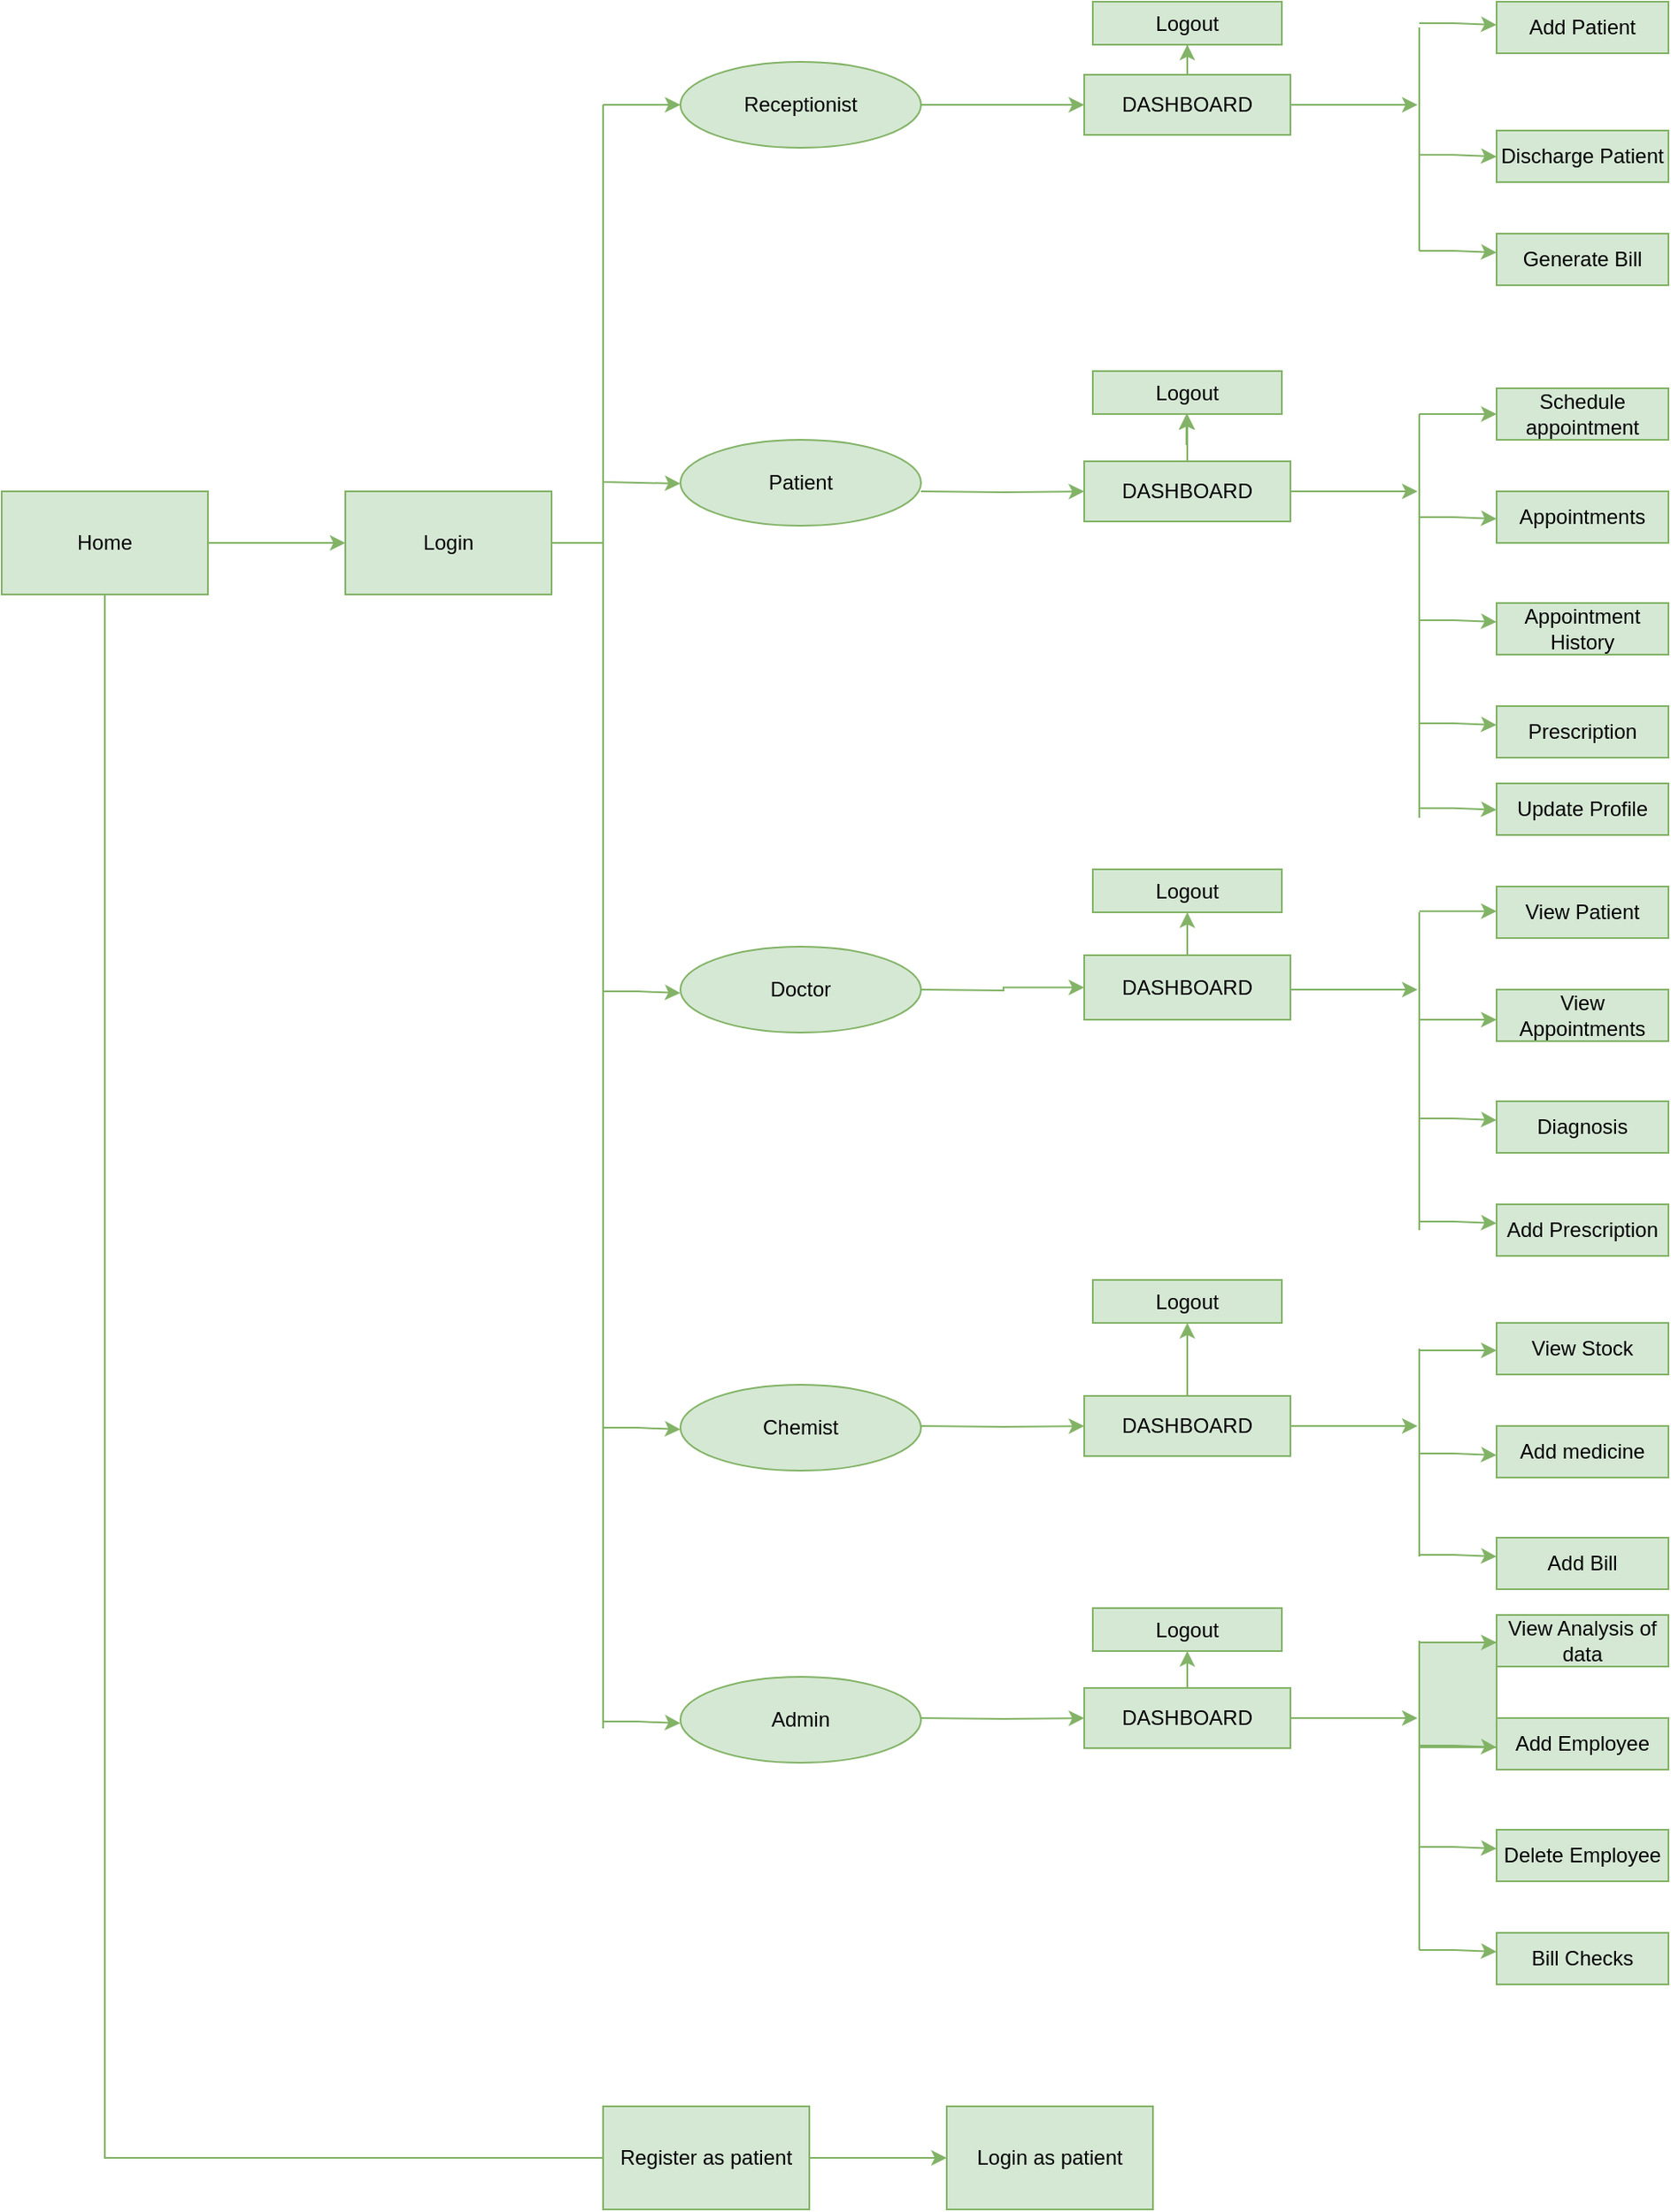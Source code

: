 <mxfile version="24.4.0" type="google">
  <diagram name="Page-1" id="e7e014a7-5840-1c2e-5031-d8a46d1fe8dd">
    <mxGraphModel grid="1" page="1" gridSize="10" guides="1" tooltips="1" connect="1" arrows="1" fold="1" pageScale="1" pageWidth="1169" pageHeight="827" background="none" math="0" shadow="0">
      <root>
        <mxCell id="0" />
        <mxCell id="1" parent="0" />
        <mxCell id="jizm4XTjvM2gELHfiiqP-43" value="" style="edgeStyle=orthogonalEdgeStyle;rounded=0;orthogonalLoop=1;jettySize=auto;html=1;fillColor=#d5e8d4;strokeColor=#82b366;" edge="1" parent="1" source="jizm4XTjvM2gELHfiiqP-41" target="jizm4XTjvM2gELHfiiqP-42">
          <mxGeometry relative="1" as="geometry" />
        </mxCell>
        <mxCell id="jizm4XTjvM2gELHfiiqP-41" value="Home" style="rounded=0;whiteSpace=wrap;html=1;fillColor=#d5e8d4;strokeColor=#82b366;" vertex="1" parent="1">
          <mxGeometry x="50" y="310" width="120" height="60" as="geometry" />
        </mxCell>
        <mxCell id="jizm4XTjvM2gELHfiiqP-42" value="Login" style="rounded=0;whiteSpace=wrap;html=1;fillColor=#d5e8d4;strokeColor=#82b366;" vertex="1" parent="1">
          <mxGeometry x="250" y="310" width="120" height="60" as="geometry" />
        </mxCell>
        <mxCell id="jizm4XTjvM2gELHfiiqP-53" value="Admin" style="ellipse;whiteSpace=wrap;html=1;fillColor=#d5e8d4;strokeColor=#82b366;" vertex="1" parent="1">
          <mxGeometry x="445" y="1000" width="140" height="50" as="geometry" />
        </mxCell>
        <mxCell id="jizm4XTjvM2gELHfiiqP-67" value="" style="edgeStyle=orthogonalEdgeStyle;rounded=0;orthogonalLoop=1;jettySize=auto;html=1;fillColor=#d5e8d4;strokeColor=#82b366;" edge="1" parent="1" source="jizm4XTjvM2gELHfiiqP-54" target="jizm4XTjvM2gELHfiiqP-66">
          <mxGeometry relative="1" as="geometry" />
        </mxCell>
        <mxCell id="jizm4XTjvM2gELHfiiqP-54" value="Receptionist" style="ellipse;whiteSpace=wrap;html=1;fillColor=#d5e8d4;strokeColor=#82b366;" vertex="1" parent="1">
          <mxGeometry x="445" y="60" width="140" height="50" as="geometry" />
        </mxCell>
        <mxCell id="jizm4XTjvM2gELHfiiqP-55" value="Chemist" style="ellipse;whiteSpace=wrap;html=1;fillColor=#d5e8d4;strokeColor=#82b366;" vertex="1" parent="1">
          <mxGeometry x="445" y="830" width="140" height="50" as="geometry" />
        </mxCell>
        <mxCell id="jizm4XTjvM2gELHfiiqP-59" value="" style="endArrow=none;html=1;rounded=0;entryX=1;entryY=0.5;entryDx=0;entryDy=0;fillColor=#d5e8d4;strokeColor=#82b366;" edge="1" parent="1" target="jizm4XTjvM2gELHfiiqP-42">
          <mxGeometry width="50" height="50" relative="1" as="geometry">
            <mxPoint x="400" y="340" as="sourcePoint" />
            <mxPoint x="560" y="330" as="targetPoint" />
          </mxGeometry>
        </mxCell>
        <mxCell id="jizm4XTjvM2gELHfiiqP-60" value="" style="endArrow=none;html=1;rounded=0;fillColor=#d5e8d4;strokeColor=#82b366;" edge="1" parent="1">
          <mxGeometry width="50" height="50" relative="1" as="geometry">
            <mxPoint x="400" y="1030" as="sourcePoint" />
            <mxPoint x="400" y="85" as="targetPoint" />
          </mxGeometry>
        </mxCell>
        <mxCell id="jizm4XTjvM2gELHfiiqP-61" value="" style="endArrow=classic;html=1;rounded=0;entryX=0;entryY=0.5;entryDx=0;entryDy=0;fillColor=#d5e8d4;strokeColor=#82b366;" edge="1" parent="1" target="jizm4XTjvM2gELHfiiqP-54">
          <mxGeometry width="50" height="50" relative="1" as="geometry">
            <mxPoint x="420" y="85" as="sourcePoint" />
            <mxPoint x="430" y="45" as="targetPoint" />
            <Array as="points">
              <mxPoint x="400" y="85" />
              <mxPoint x="420" y="85" />
            </Array>
          </mxGeometry>
        </mxCell>
        <mxCell id="jizm4XTjvM2gELHfiiqP-63" value="" style="endArrow=classic;html=1;rounded=0;entryX=0;entryY=0.5;entryDx=0;entryDy=0;fillColor=#d5e8d4;strokeColor=#82b366;" edge="1" parent="1">
          <mxGeometry width="50" height="50" relative="1" as="geometry">
            <mxPoint x="400" y="300" as="sourcePoint" />
            <mxPoint x="445" y="305.5" as="targetPoint" />
            <Array as="points">
              <mxPoint x="400" y="304.5" />
            </Array>
          </mxGeometry>
        </mxCell>
        <mxCell id="jizm4XTjvM2gELHfiiqP-64" value="" style="endArrow=classic;html=1;rounded=0;entryX=0;entryY=0.5;entryDx=0;entryDy=0;fillColor=#d5e8d4;strokeColor=#82b366;" edge="1" parent="1">
          <mxGeometry width="50" height="50" relative="1" as="geometry">
            <mxPoint x="420" y="855" as="sourcePoint" />
            <mxPoint x="445" y="856" as="targetPoint" />
            <Array as="points">
              <mxPoint x="400" y="855" />
              <mxPoint x="420" y="855" />
            </Array>
          </mxGeometry>
        </mxCell>
        <mxCell id="jizm4XTjvM2gELHfiiqP-65" value="" style="endArrow=classic;html=1;rounded=0;entryX=0;entryY=0.5;entryDx=0;entryDy=0;fillColor=#d5e8d4;strokeColor=#82b366;" edge="1" parent="1">
          <mxGeometry width="50" height="50" relative="1" as="geometry">
            <mxPoint x="420" y="1026" as="sourcePoint" />
            <mxPoint x="445" y="1027" as="targetPoint" />
            <Array as="points">
              <mxPoint x="400" y="1026" />
              <mxPoint x="420" y="1026" />
            </Array>
          </mxGeometry>
        </mxCell>
        <mxCell id="jizm4XTjvM2gELHfiiqP-69" value="" style="edgeStyle=orthogonalEdgeStyle;rounded=0;orthogonalLoop=1;jettySize=auto;html=1;fillColor=#d5e8d4;strokeColor=#82b366;" edge="1" parent="1">
          <mxGeometry relative="1" as="geometry">
            <mxPoint x="799" y="85" as="sourcePoint" />
            <mxPoint x="874" y="85" as="targetPoint" />
          </mxGeometry>
        </mxCell>
        <mxCell id="nM4PtfVOf-88BjAkCMh2-2" value="" style="edgeStyle=orthogonalEdgeStyle;rounded=0;orthogonalLoop=1;jettySize=auto;html=1;fillColor=#d5e8d4;strokeColor=#82b366;" edge="1" parent="1" source="jizm4XTjvM2gELHfiiqP-66" target="nM4PtfVOf-88BjAkCMh2-1">
          <mxGeometry relative="1" as="geometry" />
        </mxCell>
        <mxCell id="jizm4XTjvM2gELHfiiqP-66" value="DASHBOARD" style="whiteSpace=wrap;html=1;fillColor=#d5e8d4;strokeColor=#82b366;" vertex="1" parent="1">
          <mxGeometry x="680" y="67.5" width="120" height="35" as="geometry" />
        </mxCell>
        <mxCell id="jizm4XTjvM2gELHfiiqP-90" value="" style="endArrow=none;html=1;rounded=0;fillColor=#d5e8d4;strokeColor=#82b366;" edge="1" parent="1">
          <mxGeometry width="50" height="50" relative="1" as="geometry">
            <mxPoint x="875" y="170" as="sourcePoint" />
            <mxPoint x="875" y="40" as="targetPoint" />
          </mxGeometry>
        </mxCell>
        <mxCell id="jizm4XTjvM2gELHfiiqP-92" value="" style="endArrow=classic;html=1;rounded=0;entryX=0;entryY=0.5;entryDx=0;entryDy=0;fillColor=#d5e8d4;strokeColor=#82b366;" edge="1" parent="1">
          <mxGeometry width="50" height="50" relative="1" as="geometry">
            <mxPoint x="895" y="37.5" as="sourcePoint" />
            <mxPoint x="920" y="38.5" as="targetPoint" />
            <Array as="points">
              <mxPoint x="875" y="37.5" />
              <mxPoint x="895" y="37.5" />
            </Array>
          </mxGeometry>
        </mxCell>
        <mxCell id="jizm4XTjvM2gELHfiiqP-93" value="" style="endArrow=classic;html=1;rounded=0;entryX=0;entryY=0.5;entryDx=0;entryDy=0;fillColor=#d5e8d4;strokeColor=#82b366;" edge="1" parent="1">
          <mxGeometry width="50" height="50" relative="1" as="geometry">
            <mxPoint x="895" y="170" as="sourcePoint" />
            <mxPoint x="920" y="171" as="targetPoint" />
            <Array as="points">
              <mxPoint x="875" y="170" />
              <mxPoint x="895" y="170" />
            </Array>
          </mxGeometry>
        </mxCell>
        <mxCell id="jizm4XTjvM2gELHfiiqP-94" value="" style="endArrow=classic;html=1;rounded=0;entryX=0;entryY=0.5;entryDx=0;entryDy=0;fillColor=#d5e8d4;strokeColor=#82b366;" edge="1" parent="1">
          <mxGeometry width="50" height="50" relative="1" as="geometry">
            <mxPoint x="895" y="114.17" as="sourcePoint" />
            <mxPoint x="920" y="115.17" as="targetPoint" />
            <Array as="points">
              <mxPoint x="875" y="114.17" />
              <mxPoint x="895" y="114.17" />
            </Array>
          </mxGeometry>
        </mxCell>
        <mxCell id="jizm4XTjvM2gELHfiiqP-97" value="Add Patient" style="rounded=0;whiteSpace=wrap;html=1;fillColor=#d5e8d4;strokeColor=#82b366;" vertex="1" parent="1">
          <mxGeometry x="920" y="25" width="100" height="30" as="geometry" />
        </mxCell>
        <mxCell id="jizm4XTjvM2gELHfiiqP-98" value="Discharge Patient" style="rounded=0;whiteSpace=wrap;html=1;fillColor=#d5e8d4;strokeColor=#82b366;" vertex="1" parent="1">
          <mxGeometry x="920" y="100" width="100" height="30" as="geometry" />
        </mxCell>
        <mxCell id="jizm4XTjvM2gELHfiiqP-99" value="Generate Bill" style="rounded=0;whiteSpace=wrap;html=1;fillColor=#d5e8d4;strokeColor=#82b366;" vertex="1" parent="1">
          <mxGeometry x="920" y="160" width="100" height="30" as="geometry" />
        </mxCell>
        <mxCell id="jizm4XTjvM2gELHfiiqP-56" value="Patient" style="ellipse;whiteSpace=wrap;html=1;fillColor=#d5e8d4;strokeColor=#82b366;" vertex="1" parent="1">
          <mxGeometry x="445" y="280" width="140" height="50" as="geometry" />
        </mxCell>
        <mxCell id="jizm4XTjvM2gELHfiiqP-135" value="Update Profile" style="rounded=0;whiteSpace=wrap;html=1;fillColor=#d5e8d4;strokeColor=#82b366;" vertex="1" parent="1">
          <mxGeometry x="920" y="480" width="100" height="30" as="geometry" />
        </mxCell>
        <mxCell id="jizm4XTjvM2gELHfiiqP-136" value="" style="endArrow=classic;html=1;rounded=0;entryX=0;entryY=0.5;entryDx=0;entryDy=0;fillColor=#d5e8d4;strokeColor=#82b366;" edge="1" parent="1">
          <mxGeometry width="50" height="50" relative="1" as="geometry">
            <mxPoint x="895" y="494.38" as="sourcePoint" />
            <mxPoint x="920" y="495.38" as="targetPoint" />
            <Array as="points">
              <mxPoint x="875" y="494.38" />
              <mxPoint x="895" y="494.38" />
            </Array>
          </mxGeometry>
        </mxCell>
        <mxCell id="SvFKyWeTZcATuPKZnBEp-23" value="" style="endArrow=none;html=1;rounded=0;fillColor=#d5e8d4;strokeColor=#82b366;" edge="1" parent="1">
          <mxGeometry width="50" height="50" relative="1" as="geometry">
            <mxPoint x="400" y="1280" as="sourcePoint" />
            <mxPoint x="110" y="370" as="targetPoint" />
            <Array as="points">
              <mxPoint x="110" y="1280" />
            </Array>
          </mxGeometry>
        </mxCell>
        <mxCell id="nM4PtfVOf-88BjAkCMh2-16" value="" style="edgeStyle=orthogonalEdgeStyle;rounded=0;orthogonalLoop=1;jettySize=auto;html=1;fillColor=#d5e8d4;strokeColor=#82b366;" edge="1" parent="1" source="SvFKyWeTZcATuPKZnBEp-24" target="nM4PtfVOf-88BjAkCMh2-15">
          <mxGeometry relative="1" as="geometry" />
        </mxCell>
        <mxCell id="SvFKyWeTZcATuPKZnBEp-24" value="Register as patient" style="rounded=0;whiteSpace=wrap;html=1;fillColor=#d5e8d4;strokeColor=#82b366;" vertex="1" parent="1">
          <mxGeometry x="400" y="1250" width="120" height="60" as="geometry" />
        </mxCell>
        <mxCell id="nM4PtfVOf-88BjAkCMh2-1" value="Logout" style="whiteSpace=wrap;html=1;fillColor=#d5e8d4;strokeColor=#82b366;" vertex="1" parent="1">
          <mxGeometry x="685" y="25" width="110" height="25" as="geometry" />
        </mxCell>
        <mxCell id="nM4PtfVOf-88BjAkCMh2-3" value="Logout" style="whiteSpace=wrap;html=1;fillColor=#d5e8d4;strokeColor=#82b366;" vertex="1" parent="1">
          <mxGeometry x="685" y="769" width="110" height="25" as="geometry" />
        </mxCell>
        <mxCell id="nM4PtfVOf-88BjAkCMh2-13" value="" style="edgeStyle=orthogonalEdgeStyle;rounded=0;orthogonalLoop=1;jettySize=auto;html=1;fillColor=#d5e8d4;strokeColor=#82b366;" edge="1" parent="1" source="jizm4XTjvM2gELHfiiqP-140" target="nM4PtfVOf-88BjAkCMh2-3">
          <mxGeometry relative="1" as="geometry" />
        </mxCell>
        <mxCell id="nM4PtfVOf-88BjAkCMh2-14" value="" style="edgeStyle=orthogonalEdgeStyle;rounded=0;orthogonalLoop=1;jettySize=auto;html=1;fillColor=#d5e8d4;strokeColor=#82b366;" edge="1" parent="1" source="jizm4XTjvM2gELHfiiqP-121" target="nM4PtfVOf-88BjAkCMh2-6">
          <mxGeometry relative="1" as="geometry" />
        </mxCell>
        <mxCell id="nM4PtfVOf-88BjAkCMh2-15" value="Login as patient" style="rounded=0;whiteSpace=wrap;html=1;fillColor=#d5e8d4;strokeColor=#82b366;" vertex="1" parent="1">
          <mxGeometry x="600" y="1250" width="120" height="60" as="geometry" />
        </mxCell>
        <mxCell id="jizm4XTjvM2gELHfiiqP-100" value="" style="edgeStyle=orthogonalEdgeStyle;rounded=0;orthogonalLoop=1;jettySize=auto;html=1;fillColor=#d5e8d4;strokeColor=#82b366;" edge="1" parent="1" target="jizm4XTjvM2gELHfiiqP-102">
          <mxGeometry relative="1" as="geometry">
            <mxPoint x="585" y="310" as="sourcePoint" />
          </mxGeometry>
        </mxCell>
        <mxCell id="jizm4XTjvM2gELHfiiqP-101" value="" style="edgeStyle=orthogonalEdgeStyle;rounded=0;orthogonalLoop=1;jettySize=auto;html=1;fillColor=#d5e8d4;strokeColor=#82b366;" edge="1" parent="1">
          <mxGeometry relative="1" as="geometry">
            <mxPoint x="799" y="310" as="sourcePoint" />
            <mxPoint x="874" y="310" as="targetPoint" />
          </mxGeometry>
        </mxCell>
        <mxCell id="nM4PtfVOf-88BjAkCMh2-11" value="" style="edgeStyle=orthogonalEdgeStyle;rounded=0;orthogonalLoop=1;jettySize=auto;html=1;fillColor=#d5e8d4;strokeColor=#82b366;" edge="1" parent="1" source="jizm4XTjvM2gELHfiiqP-102" target="nM4PtfVOf-88BjAkCMh2-5">
          <mxGeometry relative="1" as="geometry" />
        </mxCell>
        <mxCell id="jizm4XTjvM2gELHfiiqP-102" value="DASHBOARD" style="whiteSpace=wrap;html=1;fillColor=#d5e8d4;strokeColor=#82b366;" vertex="1" parent="1">
          <mxGeometry x="680" y="292.5" width="120" height="35" as="geometry" />
        </mxCell>
        <mxCell id="jizm4XTjvM2gELHfiiqP-103" value="" style="endArrow=none;html=1;rounded=0;fillColor=#d5e8d4;strokeColor=#82b366;" edge="1" parent="1">
          <mxGeometry width="50" height="50" relative="1" as="geometry">
            <mxPoint x="875" y="500" as="sourcePoint" />
            <mxPoint x="875" y="265" as="targetPoint" />
          </mxGeometry>
        </mxCell>
        <mxCell id="jizm4XTjvM2gELHfiiqP-106" value="" style="endArrow=classic;html=1;rounded=0;entryX=0;entryY=0.5;entryDx=0;entryDy=0;fillColor=#d5e8d4;strokeColor=#82b366;" edge="1" parent="1">
          <mxGeometry width="50" height="50" relative="1" as="geometry">
            <mxPoint x="895" y="445" as="sourcePoint" />
            <mxPoint x="920" y="446" as="targetPoint" />
            <Array as="points">
              <mxPoint x="875" y="445" />
              <mxPoint x="895" y="445" />
            </Array>
          </mxGeometry>
        </mxCell>
        <mxCell id="jizm4XTjvM2gELHfiiqP-107" value="" style="endArrow=classic;html=1;rounded=0;entryX=0;entryY=0.5;entryDx=0;entryDy=0;fillColor=#d5e8d4;strokeColor=#82b366;" edge="1" parent="1">
          <mxGeometry width="50" height="50" relative="1" as="geometry">
            <mxPoint x="895" y="385" as="sourcePoint" />
            <mxPoint x="920" y="386" as="targetPoint" />
            <Array as="points">
              <mxPoint x="875" y="385" />
              <mxPoint x="895" y="385" />
            </Array>
          </mxGeometry>
        </mxCell>
        <mxCell id="jizm4XTjvM2gELHfiiqP-108" value="Schedule appointment" style="rounded=0;whiteSpace=wrap;html=1;fillColor=#d5e8d4;strokeColor=#82b366;" vertex="1" parent="1">
          <mxGeometry x="920" y="250" width="100" height="30" as="geometry" />
        </mxCell>
        <mxCell id="jizm4XTjvM2gELHfiiqP-109" value="Appointments" style="rounded=0;whiteSpace=wrap;html=1;fillColor=#d5e8d4;strokeColor=#82b366;" vertex="1" parent="1">
          <mxGeometry x="920" y="310" width="100" height="30" as="geometry" />
        </mxCell>
        <mxCell id="jizm4XTjvM2gELHfiiqP-110" value="Appointment History" style="rounded=0;whiteSpace=wrap;html=1;fillColor=#d5e8d4;strokeColor=#82b366;" vertex="1" parent="1">
          <mxGeometry x="920" y="375" width="100" height="30" as="geometry" />
        </mxCell>
        <mxCell id="jizm4XTjvM2gELHfiiqP-111" value="Prescription" style="rounded=0;whiteSpace=wrap;html=1;fillColor=#d5e8d4;strokeColor=#82b366;" vertex="1" parent="1">
          <mxGeometry x="920" y="435" width="100" height="30" as="geometry" />
        </mxCell>
        <mxCell id="nM4PtfVOf-88BjAkCMh2-5" value="Logout" style="whiteSpace=wrap;html=1;fillColor=#d5e8d4;strokeColor=#82b366;" vertex="1" parent="1">
          <mxGeometry x="685" y="240" width="110" height="25" as="geometry" />
        </mxCell>
        <mxCell id="nM4PtfVOf-88BjAkCMh2-10" value="" style="edgeStyle=orthogonalEdgeStyle;rounded=0;orthogonalLoop=1;jettySize=auto;html=1;fillColor=#d5e8d4;strokeColor=#82b366;" edge="1" parent="1">
          <mxGeometry relative="1" as="geometry">
            <mxPoint x="739.5" y="283" as="sourcePoint" />
            <mxPoint x="739.5" y="265" as="targetPoint" />
            <Array as="points">
              <mxPoint x="740" y="280" />
              <mxPoint x="740" y="280" />
            </Array>
          </mxGeometry>
        </mxCell>
        <mxCell id="jizm4XTjvM2gELHfiiqP-104" value="" style="endArrow=classic;html=1;rounded=0;entryX=0;entryY=0.5;entryDx=0;entryDy=0;fillColor=#d5e8d4;strokeColor=#82b366;" edge="1" parent="1">
          <mxGeometry width="50" height="50" relative="1" as="geometry">
            <mxPoint x="895" y="265" as="sourcePoint" />
            <mxPoint x="920" y="265" as="targetPoint" />
            <Array as="points">
              <mxPoint x="875" y="265" />
              <mxPoint x="895" y="265" />
            </Array>
          </mxGeometry>
        </mxCell>
        <mxCell id="jizm4XTjvM2gELHfiiqP-105" value="" style="endArrow=classic;html=1;rounded=0;entryX=0;entryY=0.5;entryDx=0;entryDy=0;fillColor=#d5e8d4;strokeColor=#82b366;" edge="1" parent="1">
          <mxGeometry width="50" height="50" relative="1" as="geometry">
            <mxPoint x="895" y="325" as="sourcePoint" />
            <mxPoint x="920" y="326" as="targetPoint" />
            <Array as="points">
              <mxPoint x="875" y="325" />
              <mxPoint x="895" y="325" />
            </Array>
          </mxGeometry>
        </mxCell>
        <mxCell id="SvFKyWeTZcATuPKZnBEp-3" value="" style="edgeStyle=orthogonalEdgeStyle;rounded=0;orthogonalLoop=1;jettySize=auto;html=1;fillColor=#d5e8d4;strokeColor=#82b366;" edge="1" parent="1" target="SvFKyWeTZcATuPKZnBEp-5">
          <mxGeometry relative="1" as="geometry">
            <mxPoint x="585" y="600" as="sourcePoint" />
          </mxGeometry>
        </mxCell>
        <mxCell id="SvFKyWeTZcATuPKZnBEp-4" value="" style="edgeStyle=orthogonalEdgeStyle;rounded=0;orthogonalLoop=1;jettySize=auto;html=1;fillColor=#d5e8d4;strokeColor=#82b366;" edge="1" parent="1">
          <mxGeometry relative="1" as="geometry">
            <mxPoint x="799" y="600" as="sourcePoint" />
            <mxPoint x="874" y="600" as="targetPoint" />
          </mxGeometry>
        </mxCell>
        <mxCell id="nM4PtfVOf-88BjAkCMh2-12" value="" style="edgeStyle=orthogonalEdgeStyle;rounded=0;orthogonalLoop=1;jettySize=auto;html=1;fillColor=#d5e8d4;strokeColor=#82b366;" edge="1" parent="1" source="SvFKyWeTZcATuPKZnBEp-5" target="nM4PtfVOf-88BjAkCMh2-4">
          <mxGeometry relative="1" as="geometry" />
        </mxCell>
        <mxCell id="SvFKyWeTZcATuPKZnBEp-5" value="DASHBOARD" style="whiteSpace=wrap;html=1;fillColor=#d5e8d4;strokeColor=#82b366;" vertex="1" parent="1">
          <mxGeometry x="680" y="580" width="120" height="37.5" as="geometry" />
        </mxCell>
        <mxCell id="SvFKyWeTZcATuPKZnBEp-6" value="" style="endArrow=none;html=1;rounded=0;fillColor=#d5e8d4;strokeColor=#82b366;" edge="1" parent="1">
          <mxGeometry width="50" height="50" relative="1" as="geometry">
            <mxPoint x="875" y="740" as="sourcePoint" />
            <mxPoint x="875" y="555" as="targetPoint" />
          </mxGeometry>
        </mxCell>
        <mxCell id="SvFKyWeTZcATuPKZnBEp-7" value="" style="endArrow=classic;html=1;rounded=0;entryX=0;entryY=0.5;entryDx=0;entryDy=0;fillColor=#d5e8d4;strokeColor=#82b366;" edge="1" parent="1">
          <mxGeometry width="50" height="50" relative="1" as="geometry">
            <mxPoint x="895" y="735" as="sourcePoint" />
            <mxPoint x="920" y="736" as="targetPoint" />
            <Array as="points">
              <mxPoint x="875" y="735" />
              <mxPoint x="895" y="735" />
            </Array>
          </mxGeometry>
        </mxCell>
        <mxCell id="SvFKyWeTZcATuPKZnBEp-8" value="" style="endArrow=classic;html=1;rounded=0;entryX=0;entryY=0.5;entryDx=0;entryDy=0;fillColor=#d5e8d4;strokeColor=#82b366;" edge="1" parent="1">
          <mxGeometry width="50" height="50" relative="1" as="geometry">
            <mxPoint x="895" y="675" as="sourcePoint" />
            <mxPoint x="920" y="676" as="targetPoint" />
            <Array as="points">
              <mxPoint x="875" y="675" />
              <mxPoint x="895" y="675" />
            </Array>
          </mxGeometry>
        </mxCell>
        <mxCell id="SvFKyWeTZcATuPKZnBEp-9" value="View Patient" style="rounded=0;whiteSpace=wrap;html=1;fillColor=#d5e8d4;strokeColor=#82b366;" vertex="1" parent="1">
          <mxGeometry x="920" y="540" width="100" height="30" as="geometry" />
        </mxCell>
        <mxCell id="SvFKyWeTZcATuPKZnBEp-10" value="View Appointments" style="rounded=0;whiteSpace=wrap;html=1;fillColor=#d5e8d4;strokeColor=#82b366;" vertex="1" parent="1">
          <mxGeometry x="920" y="600" width="100" height="30" as="geometry" />
        </mxCell>
        <mxCell id="SvFKyWeTZcATuPKZnBEp-11" value="Diagnosis" style="rounded=0;whiteSpace=wrap;html=1;fillColor=#d5e8d4;strokeColor=#82b366;" vertex="1" parent="1">
          <mxGeometry x="920" y="665" width="100" height="30" as="geometry" />
        </mxCell>
        <mxCell id="SvFKyWeTZcATuPKZnBEp-12" value="Add Prescription" style="rounded=0;whiteSpace=wrap;html=1;fillColor=#d5e8d4;strokeColor=#82b366;" vertex="1" parent="1">
          <mxGeometry x="920" y="725" width="100" height="30" as="geometry" />
        </mxCell>
        <mxCell id="SvFKyWeTZcATuPKZnBEp-21" value="" style="endArrow=classic;html=1;rounded=0;entryX=0;entryY=0.5;entryDx=0;entryDy=0;fillColor=#d5e8d4;strokeColor=#82b366;" edge="1" parent="1">
          <mxGeometry width="50" height="50" relative="1" as="geometry">
            <mxPoint x="895" y="554.41" as="sourcePoint" />
            <mxPoint x="920" y="554.41" as="targetPoint" />
            <Array as="points">
              <mxPoint x="875" y="554.41" />
              <mxPoint x="895" y="554.41" />
            </Array>
          </mxGeometry>
        </mxCell>
        <mxCell id="SvFKyWeTZcATuPKZnBEp-22" value="" style="endArrow=classic;html=1;rounded=0;entryX=0;entryY=0.5;entryDx=0;entryDy=0;fillColor=#d5e8d4;strokeColor=#82b366;" edge="1" parent="1">
          <mxGeometry width="50" height="50" relative="1" as="geometry">
            <mxPoint x="895" y="617.5" as="sourcePoint" />
            <mxPoint x="920" y="617.5" as="targetPoint" />
            <Array as="points">
              <mxPoint x="875" y="617.5" />
              <mxPoint x="895" y="617.5" />
            </Array>
          </mxGeometry>
        </mxCell>
        <mxCell id="nM4PtfVOf-88BjAkCMh2-4" value="Logout" style="whiteSpace=wrap;html=1;fillColor=#d5e8d4;strokeColor=#82b366;" vertex="1" parent="1">
          <mxGeometry x="685" y="530" width="110" height="25" as="geometry" />
        </mxCell>
        <mxCell id="jizm4XTjvM2gELHfiiqP-62" value="" style="endArrow=classic;html=1;rounded=0;entryX=0;entryY=0.5;entryDx=0;entryDy=0;fillColor=#d5e8d4;strokeColor=#82b366;" edge="1" parent="1">
          <mxGeometry width="50" height="50" relative="1" as="geometry">
            <mxPoint x="420" y="601" as="sourcePoint" />
            <mxPoint x="445" y="602" as="targetPoint" />
            <Array as="points">
              <mxPoint x="400" y="601" />
              <mxPoint x="420" y="601" />
            </Array>
          </mxGeometry>
        </mxCell>
        <mxCell id="jizm4XTjvM2gELHfiiqP-57" value="Doctor" style="ellipse;whiteSpace=wrap;html=1;fillColor=#d5e8d4;strokeColor=#82b366;" vertex="1" parent="1">
          <mxGeometry x="445" y="575" width="140" height="50" as="geometry" />
        </mxCell>
        <mxCell id="jizm4XTjvM2gELHfiiqP-138" value="" style="edgeStyle=orthogonalEdgeStyle;rounded=0;orthogonalLoop=1;jettySize=auto;html=1;fillColor=#d5e8d4;strokeColor=#82b366;" edge="1" parent="1" target="jizm4XTjvM2gELHfiiqP-140">
          <mxGeometry relative="1" as="geometry">
            <mxPoint x="585" y="854" as="sourcePoint" />
          </mxGeometry>
        </mxCell>
        <mxCell id="jizm4XTjvM2gELHfiiqP-139" value="" style="edgeStyle=orthogonalEdgeStyle;rounded=0;orthogonalLoop=1;jettySize=auto;html=1;fillColor=#d5e8d4;strokeColor=#82b366;" edge="1" parent="1">
          <mxGeometry relative="1" as="geometry">
            <mxPoint x="799" y="854" as="sourcePoint" />
            <mxPoint x="874" y="854" as="targetPoint" />
          </mxGeometry>
        </mxCell>
        <mxCell id="jizm4XTjvM2gELHfiiqP-140" value="DASHBOARD" style="whiteSpace=wrap;html=1;fillColor=#d5e8d4;strokeColor=#82b366;" vertex="1" parent="1">
          <mxGeometry x="680" y="836.5" width="120" height="35" as="geometry" />
        </mxCell>
        <mxCell id="jizm4XTjvM2gELHfiiqP-141" value="" style="endArrow=none;html=1;rounded=0;fillColor=#d5e8d4;strokeColor=#82b366;" edge="1" parent="1">
          <mxGeometry width="50" height="50" relative="1" as="geometry">
            <mxPoint x="875" y="930" as="sourcePoint" />
            <mxPoint x="875" y="809" as="targetPoint" />
          </mxGeometry>
        </mxCell>
        <mxCell id="jizm4XTjvM2gELHfiiqP-143" value="" style="endArrow=classic;html=1;rounded=0;entryX=0;entryY=0.5;entryDx=0;entryDy=0;fillColor=#d5e8d4;strokeColor=#82b366;" edge="1" parent="1">
          <mxGeometry width="50" height="50" relative="1" as="geometry">
            <mxPoint x="895" y="929" as="sourcePoint" />
            <mxPoint x="920" y="930" as="targetPoint" />
            <Array as="points">
              <mxPoint x="875" y="929" />
              <mxPoint x="895" y="929" />
            </Array>
          </mxGeometry>
        </mxCell>
        <mxCell id="jizm4XTjvM2gELHfiiqP-144" value="View Stock" style="rounded=0;whiteSpace=wrap;html=1;fillColor=#d5e8d4;strokeColor=#82b366;" vertex="1" parent="1">
          <mxGeometry x="920" y="794" width="100" height="30" as="geometry" />
        </mxCell>
        <mxCell id="jizm4XTjvM2gELHfiiqP-145" value="Add medicine" style="rounded=0;whiteSpace=wrap;html=1;fillColor=#d5e8d4;strokeColor=#82b366;" vertex="1" parent="1">
          <mxGeometry x="920" y="854" width="100" height="30" as="geometry" />
        </mxCell>
        <mxCell id="jizm4XTjvM2gELHfiiqP-146" value="Add Bill" style="rounded=0;whiteSpace=wrap;html=1;fillColor=#d5e8d4;strokeColor=#82b366;" vertex="1" parent="1">
          <mxGeometry x="920" y="919" width="100" height="30" as="geometry" />
        </mxCell>
        <mxCell id="nM4PtfVOf-88BjAkCMh2-6" value="Logout" style="whiteSpace=wrap;html=1;fillColor=#d5e8d4;strokeColor=#82b366;" vertex="1" parent="1">
          <mxGeometry x="685" y="960" width="110" height="25" as="geometry" />
        </mxCell>
        <mxCell id="jizm4XTjvM2gELHfiiqP-149" value="" style="endArrow=classic;html=1;rounded=0;entryX=0;entryY=0.5;entryDx=0;entryDy=0;fillColor=#d5e8d4;strokeColor=#82b366;" edge="1" parent="1">
          <mxGeometry width="50" height="50" relative="1" as="geometry">
            <mxPoint x="895" y="810" as="sourcePoint" />
            <mxPoint x="920" y="810" as="targetPoint" />
            <Array as="points">
              <mxPoint x="875" y="810" />
              <mxPoint x="895" y="810" />
            </Array>
          </mxGeometry>
        </mxCell>
        <mxCell id="jizm4XTjvM2gELHfiiqP-150" value="" style="endArrow=classic;html=1;rounded=0;entryX=0;entryY=0.5;entryDx=0;entryDy=0;fillColor=#d5e8d4;strokeColor=#82b366;" edge="1" parent="1">
          <mxGeometry width="50" height="50" relative="1" as="geometry">
            <mxPoint x="895" y="870" as="sourcePoint" />
            <mxPoint x="920" y="871" as="targetPoint" />
            <Array as="points">
              <mxPoint x="875" y="870" />
              <mxPoint x="895" y="870" />
            </Array>
          </mxGeometry>
        </mxCell>
        <mxCell id="jizm4XTjvM2gELHfiiqP-119" value="" style="edgeStyle=orthogonalEdgeStyle;rounded=0;orthogonalLoop=1;jettySize=auto;html=1;fillColor=#d5e8d4;strokeColor=#82b366;" edge="1" parent="1" target="jizm4XTjvM2gELHfiiqP-121">
          <mxGeometry relative="1" as="geometry">
            <mxPoint x="585" y="1024" as="sourcePoint" />
          </mxGeometry>
        </mxCell>
        <mxCell id="jizm4XTjvM2gELHfiiqP-120" value="" style="edgeStyle=orthogonalEdgeStyle;rounded=0;orthogonalLoop=1;jettySize=auto;html=1;fillColor=#d5e8d4;strokeColor=#82b366;" edge="1" parent="1">
          <mxGeometry relative="1" as="geometry">
            <mxPoint x="799" y="1024" as="sourcePoint" />
            <mxPoint x="874" y="1024" as="targetPoint" />
          </mxGeometry>
        </mxCell>
        <mxCell id="jizm4XTjvM2gELHfiiqP-121" value="DASHBOARD" style="whiteSpace=wrap;html=1;fillColor=#d5e8d4;strokeColor=#82b366;" vertex="1" parent="1">
          <mxGeometry x="680" y="1006.5" width="120" height="35" as="geometry" />
        </mxCell>
        <mxCell id="jizm4XTjvM2gELHfiiqP-122" value="" style="endArrow=none;html=1;rounded=0;fillColor=#d5e8d4;strokeColor=#82b366;" edge="1" parent="1">
          <mxGeometry width="50" height="50" relative="1" as="geometry">
            <mxPoint x="875" y="1159" as="sourcePoint" />
            <mxPoint x="875" y="979" as="targetPoint" />
          </mxGeometry>
        </mxCell>
        <mxCell id="jizm4XTjvM2gELHfiiqP-123" value="" style="endArrow=classic;html=1;rounded=0;entryX=0;entryY=0.5;entryDx=0;entryDy=0;fillColor=#d5e8d4;strokeColor=#82b366;" edge="1" parent="1">
          <mxGeometry width="50" height="50" relative="1" as="geometry">
            <mxPoint x="895" y="1159" as="sourcePoint" />
            <mxPoint x="920" y="1160" as="targetPoint" />
            <Array as="points">
              <mxPoint x="875" y="1159" />
              <mxPoint x="895" y="1159" />
            </Array>
          </mxGeometry>
        </mxCell>
        <mxCell id="jizm4XTjvM2gELHfiiqP-124" value="" style="endArrow=classic;html=1;rounded=0;entryX=0;entryY=0.5;entryDx=0;entryDy=0;fillColor=#d5e8d4;strokeColor=#82b366;" edge="1" parent="1">
          <mxGeometry width="50" height="50" relative="1" as="geometry">
            <mxPoint x="895" y="1099" as="sourcePoint" />
            <mxPoint x="920" y="1100" as="targetPoint" />
            <Array as="points">
              <mxPoint x="875" y="1099" />
              <mxPoint x="895" y="1099" />
            </Array>
          </mxGeometry>
        </mxCell>
        <mxCell id="jizm4XTjvM2gELHfiiqP-125" value="View Analysis of data" style="rounded=0;whiteSpace=wrap;html=1;fillColor=#d5e8d4;strokeColor=#82b366;" vertex="1" parent="1">
          <mxGeometry x="920" y="964" width="100" height="30" as="geometry" />
        </mxCell>
        <mxCell id="jizm4XTjvM2gELHfiiqP-126" value="Add Employee" style="rounded=0;whiteSpace=wrap;html=1;fillColor=#d5e8d4;strokeColor=#82b366;" vertex="1" parent="1">
          <mxGeometry x="920" y="1024" width="100" height="30" as="geometry" />
        </mxCell>
        <mxCell id="jizm4XTjvM2gELHfiiqP-127" value="Delete Employee" style="rounded=0;whiteSpace=wrap;html=1;fillColor=#d5e8d4;strokeColor=#82b366;" vertex="1" parent="1">
          <mxGeometry x="920" y="1089" width="100" height="30" as="geometry" />
        </mxCell>
        <mxCell id="jizm4XTjvM2gELHfiiqP-128" value="Bill Checks" style="rounded=0;whiteSpace=wrap;html=1;fillColor=#d5e8d4;strokeColor=#82b366;" vertex="1" parent="1">
          <mxGeometry x="920" y="1149" width="100" height="30" as="geometry" />
        </mxCell>
        <mxCell id="jizm4XTjvM2gELHfiiqP-129" value="" style="group;fillColor=#d5e8d4;strokeColor=#82b366;" connectable="0" vertex="1" parent="1">
          <mxGeometry x="875" y="980" width="45" height="61" as="geometry" />
        </mxCell>
        <mxCell id="jizm4XTjvM2gELHfiiqP-130" value="" style="endArrow=classic;html=1;rounded=0;entryX=0;entryY=0.5;entryDx=0;entryDy=0;fillColor=#d5e8d4;strokeColor=#82b366;" edge="1" parent="jizm4XTjvM2gELHfiiqP-129">
          <mxGeometry width="50" height="50" relative="1" as="geometry">
            <mxPoint x="20" as="sourcePoint" />
            <mxPoint x="45" as="targetPoint" />
            <Array as="points">
              <mxPoint />
              <mxPoint x="20" />
            </Array>
          </mxGeometry>
        </mxCell>
        <mxCell id="jizm4XTjvM2gELHfiiqP-131" value="" style="endArrow=classic;html=1;rounded=0;entryX=0;entryY=0.5;entryDx=0;entryDy=0;fillColor=#d5e8d4;strokeColor=#82b366;" edge="1" parent="jizm4XTjvM2gELHfiiqP-129">
          <mxGeometry width="50" height="50" relative="1" as="geometry">
            <mxPoint x="20" y="60" as="sourcePoint" />
            <mxPoint x="45" y="61" as="targetPoint" />
            <Array as="points">
              <mxPoint y="60" />
              <mxPoint x="20" y="60" />
            </Array>
          </mxGeometry>
        </mxCell>
      </root>
    </mxGraphModel>
  </diagram>
</mxfile>
